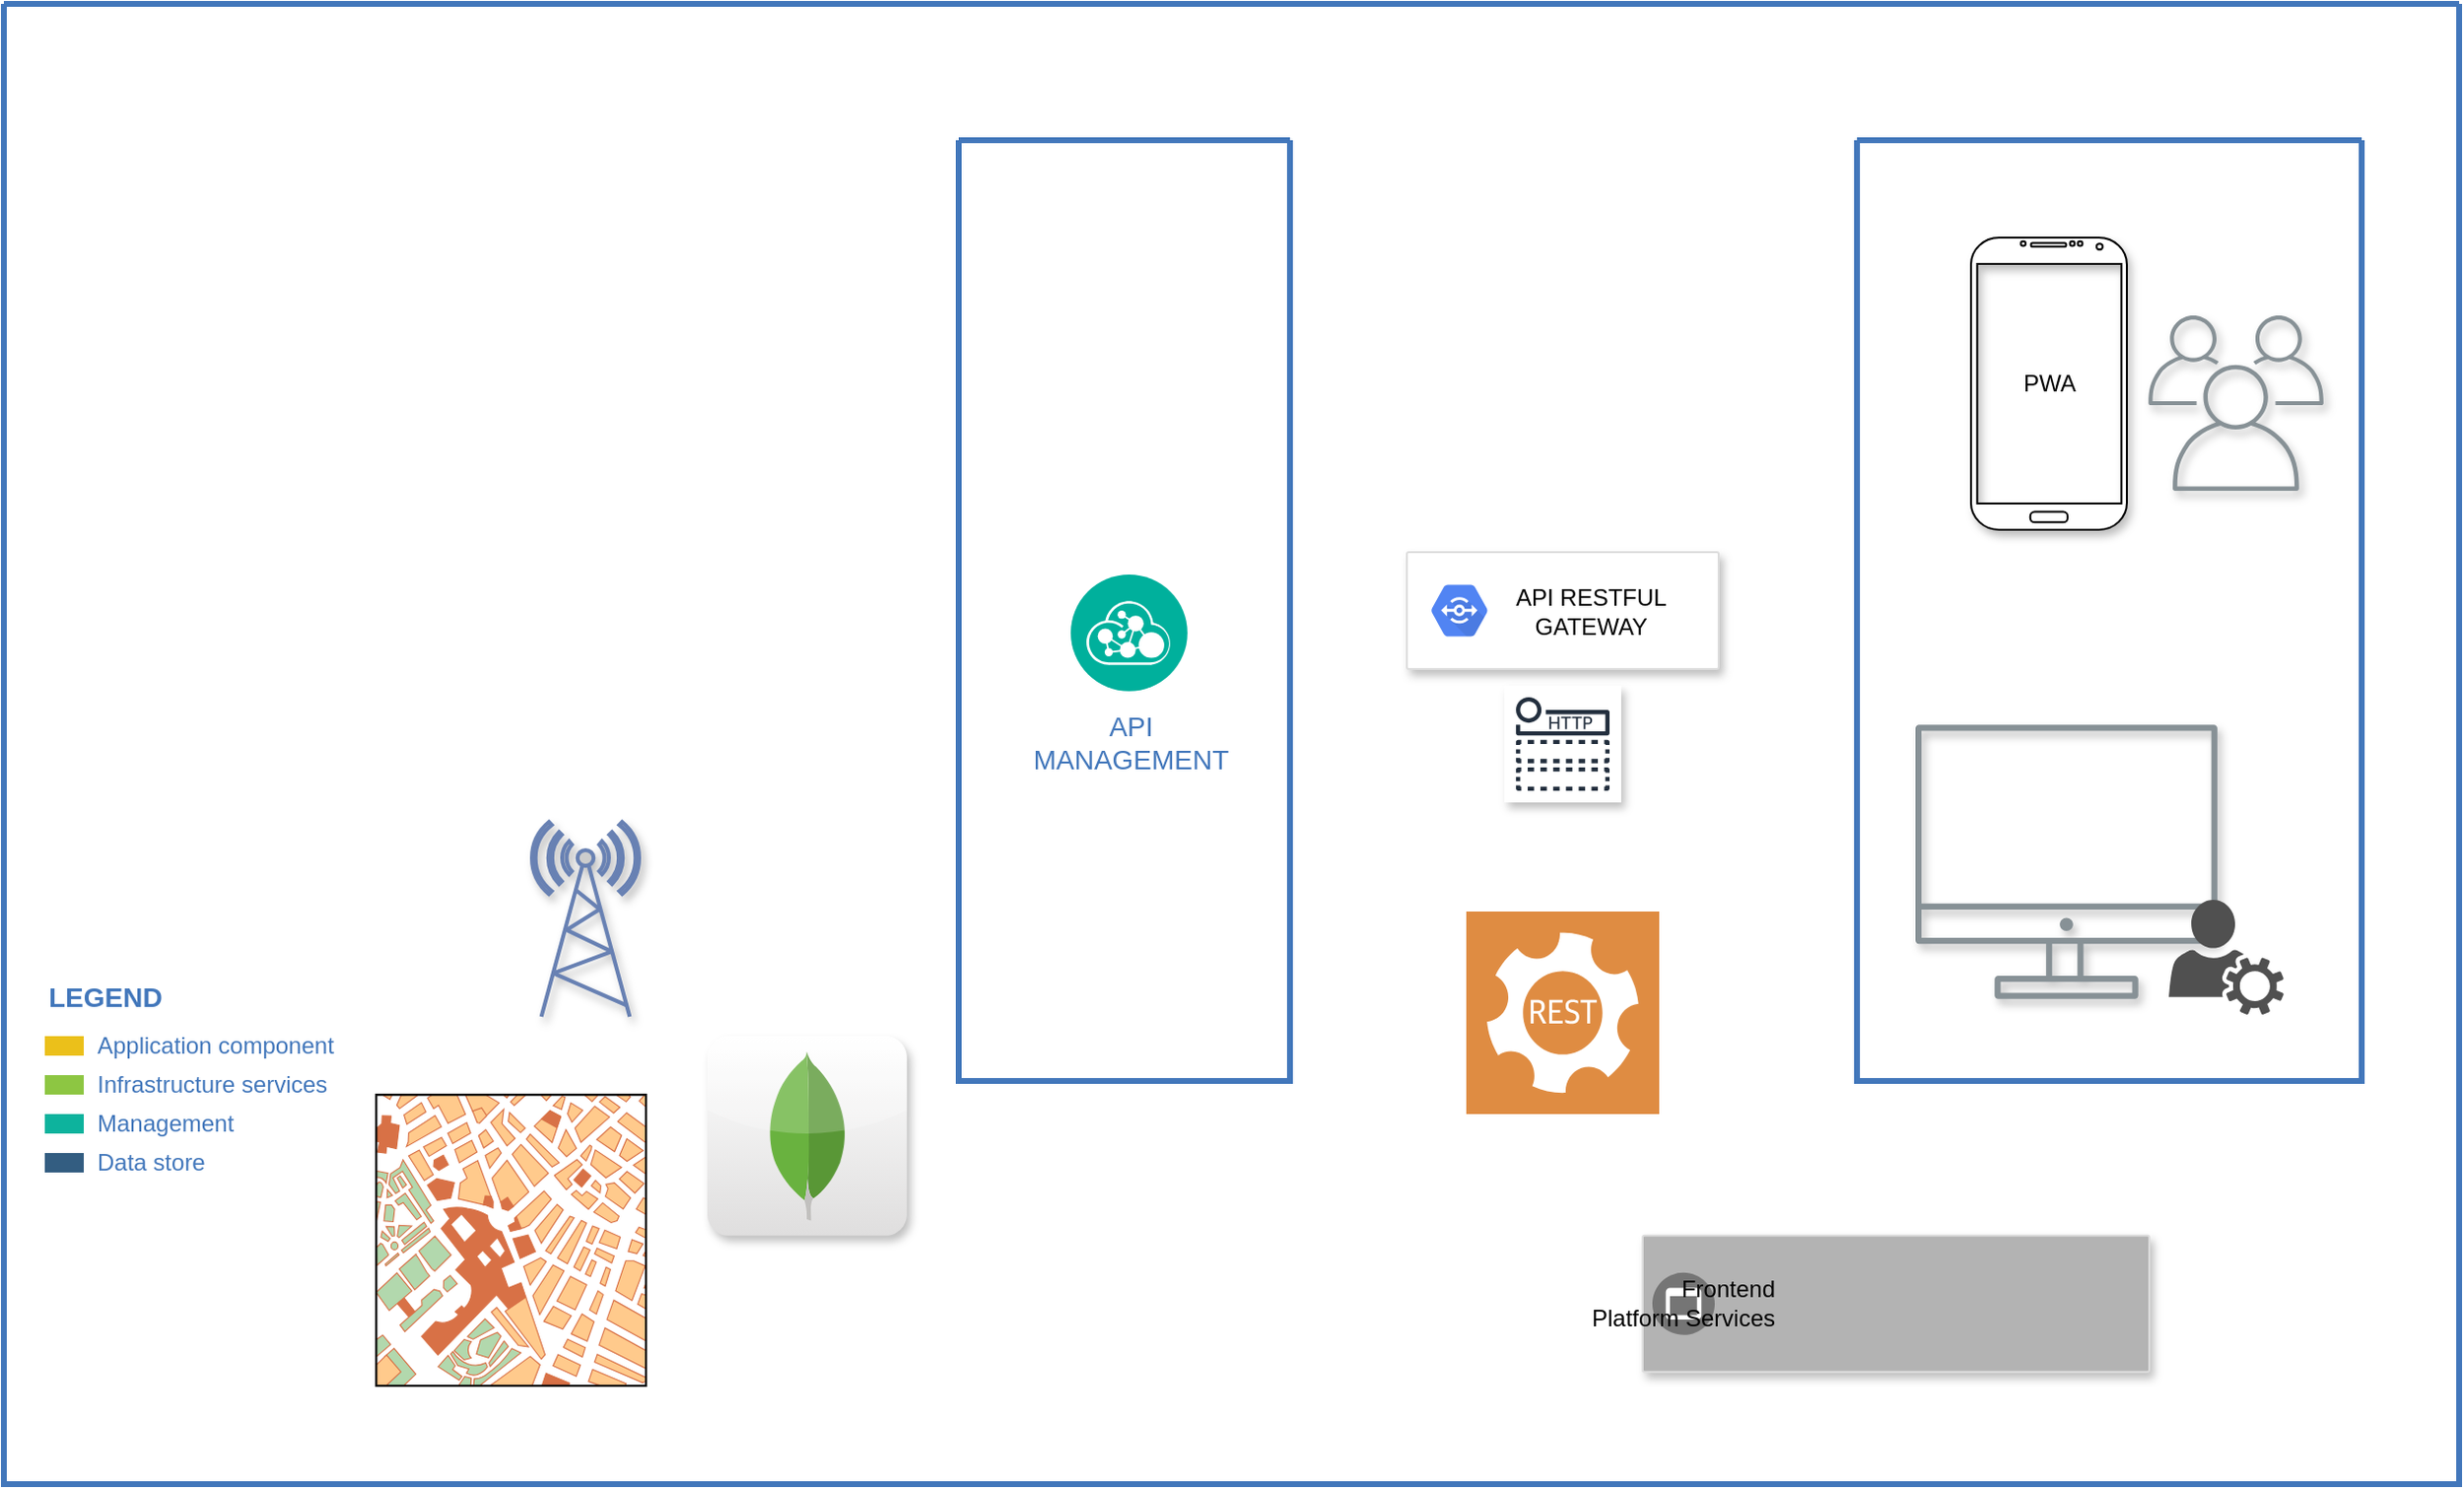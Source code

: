 <mxfile version="14.4.2" type="github">
  <diagram id="0d7cefc2-ccd6-e077-73ed-a8e48b0cddf6" name="Page-1">
    <mxGraphModel dx="2591" dy="762" grid="1" gridSize="10" guides="1" tooltips="1" connect="1" arrows="1" fold="1" page="1" pageScale="1" pageWidth="1169" pageHeight="827" background="#ffffff" math="0" shadow="0">
      <root>
        <mxCell id="0" />
        <mxCell id="1" parent="0" />
        <mxCell id="2" value="" style="swimlane;shadow=0;strokeColor=#4277BB;fillColor=#ffffff;fontColor=#4277BB;align=right;startSize=0;collapsible=0;strokeWidth=3;" parent="1" vertex="1">
          <mxGeometry x="-91" y="20" width="1260" height="760" as="geometry" />
        </mxCell>
        <mxCell id="6" value="Application component" style="rounded=0;html=1;shadow=0;labelBackgroundColor=none;strokeColor=none;strokeWidth=2;fillColor=#EBC01A;gradientColor=none;fontSize=12;fontColor=#4277BB;align=left;labelPosition=right;verticalLabelPosition=middle;verticalAlign=middle;spacingLeft=5;" parent="2" vertex="1">
          <mxGeometry x="21" y="530" width="20" height="10" as="geometry" />
        </mxCell>
        <mxCell id="7" value="Infrastructure services" style="rounded=0;html=1;shadow=0;labelBackgroundColor=none;strokeColor=none;strokeWidth=2;fillColor=#8DC642;gradientColor=none;fontSize=12;fontColor=#4277BB;align=left;labelPosition=right;verticalLabelPosition=middle;verticalAlign=middle;spacingLeft=5;" parent="2" vertex="1">
          <mxGeometry x="21" y="550" width="20" height="10" as="geometry" />
        </mxCell>
        <mxCell id="8" value="Management" style="rounded=0;html=1;shadow=0;labelBackgroundColor=none;strokeColor=none;strokeWidth=2;fillColor=#0DB39D;gradientColor=none;fontSize=12;fontColor=#4277BB;align=left;labelPosition=right;verticalLabelPosition=middle;verticalAlign=middle;spacingLeft=5;" parent="2" vertex="1">
          <mxGeometry x="21" y="570" width="20" height="10" as="geometry" />
        </mxCell>
        <mxCell id="9" value="Data store" style="rounded=0;html=1;shadow=0;labelBackgroundColor=none;strokeColor=none;strokeWidth=2;fillColor=#335D81;gradientColor=none;fontSize=12;fontColor=#4277BB;align=left;labelPosition=right;verticalLabelPosition=middle;verticalAlign=middle;spacingLeft=5;" parent="2" vertex="1">
          <mxGeometry x="21" y="590" width="20" height="10" as="geometry" />
        </mxCell>
        <mxCell id="13" value="LEGEND" style="text;html=1;align=left;verticalAlign=middle;fontColor=#4277BB;shadow=0;dashed=0;strokeColor=none;fillColor=none;labelBackgroundColor=none;fontStyle=1;fontSize=14;spacingLeft=0;" parent="2" vertex="1">
          <mxGeometry x="21" y="500" width="150" height="20" as="geometry" />
        </mxCell>
        <mxCell id="77" value="" style="swimlane;shadow=0;strokeColor=#4277BB;fillColor=#ffffff;fontColor=#4277BB;align=right;startSize=0;collapsible=0;strokeWidth=3;" parent="2" vertex="1">
          <mxGeometry x="490" y="70" width="170" height="483" as="geometry" />
        </mxCell>
        <mxCell id="76" value="API&lt;div&gt;MANAGEMENT&lt;/div&gt;" style="aspect=fixed;perimeter=ellipsePerimeter;html=1;align=center;shadow=0;dashed=0;image;image=img/lib/ibm/management/api_management.svg;rounded=1;labelBackgroundColor=#ffffff;strokeColor=#666666;strokeWidth=3;fillColor=#C2952D;gradientColor=none;fontSize=14;fontColor=#4277BB;spacingTop=3;" parent="77" vertex="1">
          <mxGeometry x="57.5" y="223" width="60" height="60" as="geometry" />
        </mxCell>
        <mxCell id="103" style="edgeStyle=elbowEdgeStyle;rounded=0;elbow=vertical;html=1;labelBackgroundColor=#ffffff;startArrow=classic;startFill=1;startSize=4;endArrow=classic;endFill=1;endSize=4;jettySize=auto;orthogonalLoop=1;strokeWidth=2;fontSize=14;fontColor=#4277BB;strokeColor=none;" parent="77" source="76" edge="1">
          <mxGeometry relative="1" as="geometry">
            <mxPoint x="115" y="303" as="targetPoint" />
            <Array as="points">
              <mxPoint x="115" y="343" />
            </Array>
          </mxGeometry>
        </mxCell>
        <mxCell id="2f7MBHK95r2qO4fD6MbH-108" value="" style="verticalLabelPosition=bottom;verticalAlign=top;html=1;shadow=1;dashed=0;strokeWidth=1;shape=mxgraph.android.phone2;" vertex="1" parent="2">
          <mxGeometry x="1009.5" y="120" width="80" height="150" as="geometry" />
        </mxCell>
        <mxCell id="2f7MBHK95r2qO4fD6MbH-115" value="" style="strokeColor=#dddddd;shadow=1;strokeWidth=1;rounded=1;absoluteArcSize=1;arcSize=2;fillColor=#B3B3B3;gradientColor=none;labelPosition=center;verticalLabelPosition=middle;align=center;verticalAlign=bottom;" vertex="1" parent="2">
          <mxGeometry x="841" y="632.4" width="260" height="70" as="geometry" />
        </mxCell>
        <mxCell id="2f7MBHK95r2qO4fD6MbH-116" value="&lt;blockquote style=&quot;margin: 0 0 0 40px ; border: none ; padding: 0px&quot;&gt;&lt;blockquote style=&quot;margin: 0 0 0 40px ; border: none ; padding: 0px&quot;&gt;Frontend&lt;/blockquote&gt;&lt;blockquote style=&quot;margin: 0 0 0 40px ; border: none ; padding: 0px&quot;&gt;Platform Services&lt;/blockquote&gt;&lt;/blockquote&gt;" style="dashed=0;connectable=0;html=1;fillColor=#757575;strokeColor=none;shape=mxgraph.gcp2.frontend_platform_services;part=1;labelPosition=right;verticalLabelPosition=middle;align=right;verticalAlign=middle;spacingLeft=5;fontSize=12;" vertex="1" parent="2f7MBHK95r2qO4fD6MbH-115">
          <mxGeometry y="0.5" width="32" height="32" relative="1" as="geometry">
            <mxPoint x="5" y="-16" as="offset" />
          </mxGeometry>
        </mxCell>
        <mxCell id="2f7MBHK95r2qO4fD6MbH-118" value="PWA" style="text;html=1;strokeColor=none;fillColor=none;align=center;verticalAlign=middle;whiteSpace=wrap;rounded=0;shadow=1;" vertex="1" parent="2">
          <mxGeometry x="1029.5" y="185" width="40" height="20" as="geometry" />
        </mxCell>
        <mxCell id="2f7MBHK95r2qO4fD6MbH-121" value="" style="strokeColor=#dddddd;shadow=1;strokeWidth=1;rounded=1;absoluteArcSize=1;arcSize=2;gradientColor=none;fillColor=#FFFFFF;align=center;" vertex="1" parent="2">
          <mxGeometry x="720" y="281.5" width="160" height="60" as="geometry" />
        </mxCell>
        <mxCell id="2f7MBHK95r2qO4fD6MbH-122" value="&lt;div style=&quot;text-align: center&quot;&gt;&lt;span style=&quot;color: rgb(0 , 0 , 0)&quot;&gt;API RESTFUL&lt;/span&gt;&lt;/div&gt;&lt;font color=&quot;#000000&quot;&gt;&lt;div style=&quot;text-align: center&quot;&gt;&lt;span&gt;GATEWAY&lt;/span&gt;&lt;/div&gt;&lt;/font&gt;" style="dashed=0;connectable=0;html=1;fillColor=#5184F3;strokeColor=none;shape=mxgraph.gcp2.hexIcon;prIcon=developer_portal;part=1;labelPosition=right;verticalLabelPosition=middle;align=left;verticalAlign=middle;spacingLeft=5;fontColor=#999999;fontSize=12;" vertex="1" parent="2f7MBHK95r2qO4fD6MbH-121">
          <mxGeometry y="0.5" width="44" height="39" relative="1" as="geometry">
            <mxPoint x="5" y="-19.5" as="offset" />
          </mxGeometry>
        </mxCell>
        <mxCell id="2f7MBHK95r2qO4fD6MbH-129" value="users" style="outlineConnect=0;gradientColor=none;strokeColor=none;fillColor=#879196;dashed=0;verticalLabelPosition=bottom;verticalAlign=top;align=center;html=1;fontSize=12;fontStyle=0;aspect=fixed;shape=mxgraph.aws4.illustration_users;pointerEvents=1;shadow=1;fontFamily=Helvetica;fontColor=#FFFFFF;" vertex="1" parent="2">
          <mxGeometry x="1100.5" y="160" width="90" height="90" as="geometry" />
        </mxCell>
        <mxCell id="2f7MBHK95r2qO4fD6MbH-131" value="HTTP&#xa;notification" style="outlineConnect=0;gradientColor=none;strokeColor=#232F3E;fillColor=#ffffff;dashed=0;verticalLabelPosition=bottom;verticalAlign=top;align=center;html=1;fontSize=12;fontStyle=0;aspect=fixed;shape=mxgraph.aws4.resourceIcon;resIcon=mxgraph.aws4.http_notification;shadow=1;fontColor=#FFFFFF;" vertex="1" parent="2">
          <mxGeometry x="770" y="350" width="60" height="60" as="geometry" />
        </mxCell>
        <mxCell id="2f7MBHK95r2qO4fD6MbH-132" value="" style="verticalLabelPosition=bottom;shadow=0;dashed=0;align=center;html=1;verticalAlign=top;strokeWidth=1;shape=mxgraph.mockup.misc.map;fillColor=#FFFFFF;gradientColor=none;" vertex="1" parent="2">
          <mxGeometry x="191" y="560" width="139" height="150" as="geometry" />
        </mxCell>
        <mxCell id="2f7MBHK95r2qO4fD6MbH-133" value="" style="fontColor=#0066CC;verticalAlign=top;verticalLabelPosition=bottom;labelPosition=center;align=center;html=1;outlineConnect=0;fillColor=#CCCCCC;strokeColor=#6881B3;gradientColor=none;gradientDirection=north;strokeWidth=2;shape=mxgraph.networks.radio_tower;shadow=1;" vertex="1" parent="2">
          <mxGeometry x="271" y="420" width="55" height="100" as="geometry" />
        </mxCell>
        <mxCell id="2f7MBHK95r2qO4fD6MbH-135" value="" style="dashed=0;outlineConnect=0;html=1;align=center;labelPosition=center;verticalLabelPosition=bottom;verticalAlign=top;shape=mxgraph.webicons.mongodb;gradientColor=#DFDEDE;shadow=1;strokeColor=#000000;" vertex="1" parent="2">
          <mxGeometry x="361" y="530" width="102.4" height="102.4" as="geometry" />
        </mxCell>
        <mxCell id="2f7MBHK95r2qO4fD6MbH-140" value="" style="swimlane;shadow=0;strokeColor=#4277BB;fillColor=#ffffff;fontColor=#4277BB;align=right;startSize=0;collapsible=0;strokeWidth=3;" vertex="1" parent="2">
          <mxGeometry x="951" y="70" width="259" height="483" as="geometry" />
        </mxCell>
        <mxCell id="2f7MBHK95r2qO4fD6MbH-142" style="edgeStyle=elbowEdgeStyle;rounded=0;elbow=vertical;html=1;labelBackgroundColor=#ffffff;startArrow=classic;startFill=1;startSize=4;endArrow=classic;endFill=1;endSize=4;jettySize=auto;orthogonalLoop=1;strokeWidth=2;fontSize=14;fontColor=#4277BB;strokeColor=none;" edge="1" parent="2f7MBHK95r2qO4fD6MbH-140">
          <mxGeometry relative="1" as="geometry">
            <mxPoint x="115" y="303" as="targetPoint" />
            <Array as="points">
              <mxPoint x="115" y="343" />
            </Array>
            <mxPoint x="115" y="264.99" as="sourcePoint" />
          </mxGeometry>
        </mxCell>
        <mxCell id="2f7MBHK95r2qO4fD6MbH-130" value="desktop" style="outlineConnect=0;gradientColor=none;strokeColor=none;fillColor=#879196;dashed=0;verticalLabelPosition=bottom;verticalAlign=top;align=center;html=1;fontSize=12;fontStyle=0;aspect=fixed;shape=mxgraph.aws4.illustration_desktop;pointerEvents=1;shadow=1;fontColor=#FFFFFF;" vertex="1" parent="2f7MBHK95r2qO4fD6MbH-140">
          <mxGeometry x="30" y="300" width="154.95" height="141" as="geometry" />
        </mxCell>
        <mxCell id="2f7MBHK95r2qO4fD6MbH-138" value="" style="pointerEvents=1;shadow=0;dashed=0;html=1;strokeColor=none;fillColor=#505050;labelPosition=center;verticalLabelPosition=bottom;verticalAlign=top;outlineConnect=0;align=center;shape=mxgraph.office.services.user_services;fontFamily=Helvetica;fontColor=#FFFFFF;" vertex="1" parent="2f7MBHK95r2qO4fD6MbH-140">
          <mxGeometry x="160" y="390" width="59" height="59" as="geometry" />
        </mxCell>
        <mxCell id="2f7MBHK95r2qO4fD6MbH-143" value="" style="pointerEvents=1;shadow=0;dashed=0;html=1;strokeColor=none;fillColor=#DF8C42;labelPosition=center;verticalLabelPosition=bottom;verticalAlign=top;align=center;outlineConnect=0;shape=mxgraph.veeam2.restful_api;fontFamily=Helvetica;fontColor=#FFFFFF;" vertex="1" parent="2">
          <mxGeometry x="750.5" y="466" width="99" height="104" as="geometry" />
        </mxCell>
        <mxCell id="2f7MBHK95r2qO4fD6MbH-144" value="" style="shape=image;html=1;verticalAlign=top;verticalLabelPosition=bottom;labelBackgroundColor=#ffffff;imageAspect=0;aspect=fixed;image=https://cdn0.iconfinder.com/data/icons/smart-farm-line-agriculture-technology/512/Real-time_tracking_animal-128.png;shadow=1;strokeColor=#000000;fillColor=#FFFFFF;gradientColor=none;fontFamily=Helvetica;fontColor=#FFFFFF;align=center;" vertex="1" parent="2">
          <mxGeometry x="131" y="100" width="128" height="128" as="geometry" />
        </mxCell>
      </root>
    </mxGraphModel>
  </diagram>
</mxfile>
